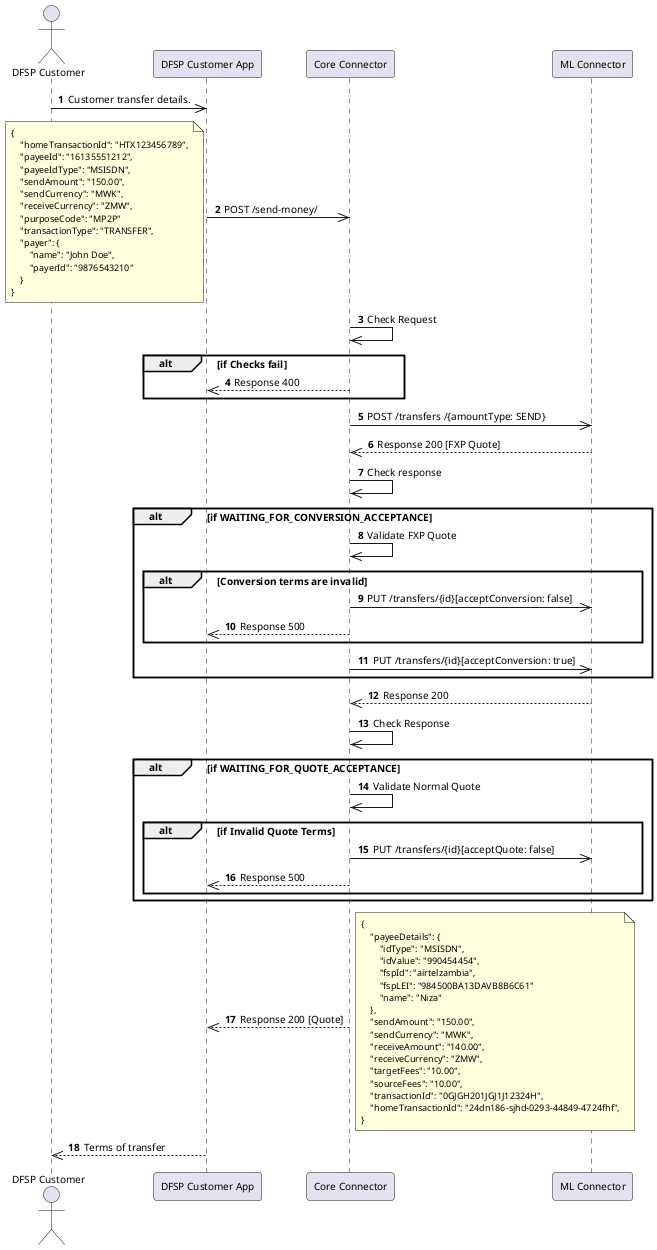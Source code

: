 @startuml name="initiate-transfer"

skinparam defaultFontSize 10
skinparam NoteFontSize 9
skinparam NoteFontName "Courier New"  ' Monospace font
skinparam wrapWidth 50                ' Set the width of the note

autonumber

actor "DFSP Customer" as Customer
participant "DFSP Customer App" as App
participant "Core Connector" as Core
participant "ML Connector" as ML

Customer ->> App: Customer transfer details.


App ->> Core: POST /send-money/ 
note left
{
    "homeTransactionId": "HTX123456789",
    "payeeId": "16135551212",
    "payeeIdType": "MSISDN",
    "sendAmount": "150.00",
    "sendCurrency": "MWK",
    "receiveCurrency": "ZMW",
    "purposeCode": "MP2P"
    "transactionType": "TRANSFER",
    "payer": {
        "name": "John Doe",
        "payerId": "9876543210"
    }
}
end note

Core ->> Core: Check Request

alt if Checks fail
    Core -->> App: Response 400
end



Core ->> ML: POST /transfers /{amountType: SEND} 
ML -->> Core: Response 200 [FXP Quote]
Core ->> Core: Check response

alt if WAITING_FOR_CONVERSION_ACCEPTANCE
    Core ->> Core: Validate FXP Quote

    alt Conversion terms are invalid
        Core ->> ML: PUT /transfers/{id}[acceptConversion: false]
        Core -->> App: Response 500
    end

    Core ->> ML: PUT /transfers/{id}[acceptConversion: true]
    
end

ML -->> Core: Response 200
Core ->> Core: Check Response

alt if WAITING_FOR_QUOTE_ACCEPTANCE
    Core ->> Core: Validate Normal Quote

    alt if Invalid Quote Terms
        Core ->> ML: PUT /transfers/{id}[acceptQuote: false]
        Core -->> App: Response 500
    end
end

Core -->> App: Response 200 [Quote]
note right
{
    "payeeDetails": {
        "idType": "MSISDN",
        "idValue": "990454454",
        "fspId": "airtelzambia",
        "fspLEI": "984500BA13DAVB8B6C61"
        "name": "Niza"
    },
    "sendAmount": "150.00",
    "sendCurrency": "MWK",
    "receiveAmount": "140.00",
    "receiveCurrency": "ZMW",
    "targetFees": "10.00",
    "sourceFees": "10.00",
    "transactionId": "0GJGH201JGJ1J12324H",
    "homeTransactionId": "24dn186-sjhd-0293-44849-4724fhf",
}
end note

App -->> Customer: Terms of transfer

@enduml
